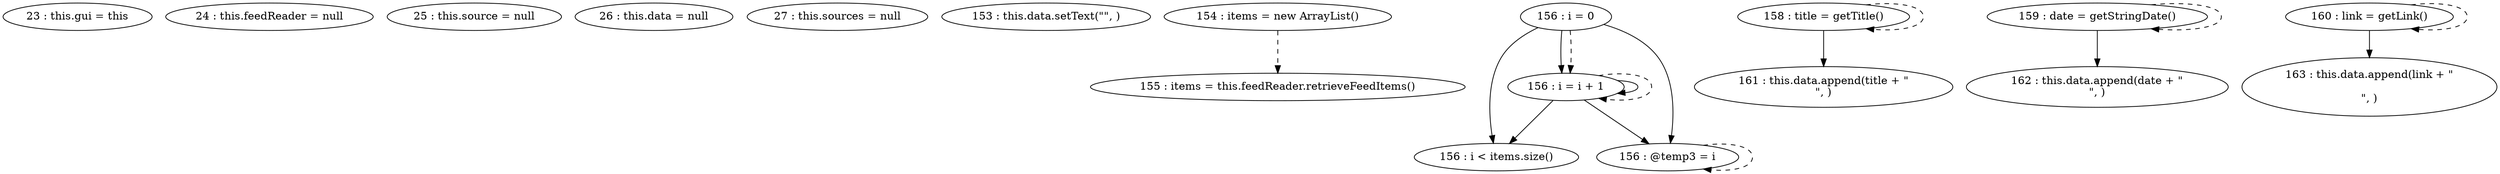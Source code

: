 digraph G {
"23 : this.gui = this"
"24 : this.feedReader = null"
"25 : this.source = null"
"26 : this.data = null"
"27 : this.sources = null"
"153 : this.data.setText(\"\", )"
"154 : items = new ArrayList()"
"154 : items = new ArrayList()" -> "155 : items = this.feedReader.retrieveFeedItems()" [style=dashed]
"155 : items = this.feedReader.retrieveFeedItems()"
"156 : i = 0"
"156 : i = 0" -> "156 : i = i + 1"
"156 : i = 0" -> "156 : i < items.size()"
"156 : i = 0" -> "156 : @temp3 = i"
"156 : i = 0" -> "156 : i = i + 1" [style=dashed]
"156 : i < items.size()"
"158 : title = getTitle()"
"158 : title = getTitle()" -> "161 : this.data.append(title + \"\n\", )"
"158 : title = getTitle()" -> "158 : title = getTitle()" [style=dashed]
"159 : date = getStringDate()"
"159 : date = getStringDate()" -> "162 : this.data.append(date + \"\n\", )"
"159 : date = getStringDate()" -> "159 : date = getStringDate()" [style=dashed]
"160 : link = getLink()"
"160 : link = getLink()" -> "163 : this.data.append(link + \"\n\n\", )"
"160 : link = getLink()" -> "160 : link = getLink()" [style=dashed]
"161 : this.data.append(title + \"\n\", )"
"162 : this.data.append(date + \"\n\", )"
"163 : this.data.append(link + \"\n\n\", )"
"156 : @temp3 = i"
"156 : @temp3 = i" -> "156 : @temp3 = i" [style=dashed]
"156 : i = i + 1"
"156 : i = i + 1" -> "156 : i = i + 1"
"156 : i = i + 1" -> "156 : i < items.size()"
"156 : i = i + 1" -> "156 : @temp3 = i"
"156 : i = i + 1" -> "156 : i = i + 1" [style=dashed]
}